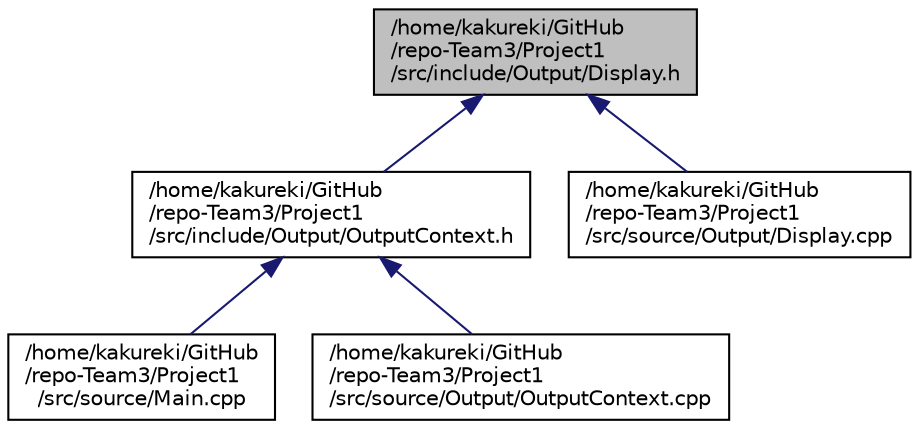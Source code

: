 digraph "/home/kakureki/GitHub/repo-Team3/Project1/src/include/Output/Display.h"
{
 // LATEX_PDF_SIZE
  edge [fontname="Helvetica",fontsize="10",labelfontname="Helvetica",labelfontsize="10"];
  node [fontname="Helvetica",fontsize="10",shape=record];
  Node1 [label="/home/kakureki/GitHub\l/repo-Team3/Project1\l/src/include/Output/Display.h",height=0.2,width=0.4,color="black", fillcolor="grey75", style="filled", fontcolor="black",tooltip="The class that handles displaying eletion results to the terminal."];
  Node1 -> Node2 [dir="back",color="midnightblue",fontsize="10",style="solid",fontname="Helvetica"];
  Node2 [label="/home/kakureki/GitHub\l/repo-Team3/Project1\l/src/include/Output/OutputContext.h",height=0.2,width=0.4,color="black", fillcolor="white", style="filled",URL="$OutputContext_8h.html",tooltip="The class that handles running all output formats."];
  Node2 -> Node3 [dir="back",color="midnightblue",fontsize="10",style="solid",fontname="Helvetica"];
  Node3 [label="/home/kakureki/GitHub\l/repo-Team3/Project1\l/src/source/Main.cpp",height=0.2,width=0.4,color="black", fillcolor="white", style="filled",URL="$Main_8cpp.html",tooltip="The entry point for the voting system."];
  Node2 -> Node4 [dir="back",color="midnightblue",fontsize="10",style="solid",fontname="Helvetica"];
  Node4 [label="/home/kakureki/GitHub\l/repo-Team3/Project1\l/src/source/Output/OutputContext.cpp",height=0.2,width=0.4,color="black", fillcolor="white", style="filled",URL="$OutputContext_8cpp.html",tooltip="The class that handles running all output formats."];
  Node1 -> Node5 [dir="back",color="midnightblue",fontsize="10",style="solid",fontname="Helvetica"];
  Node5 [label="/home/kakureki/GitHub\l/repo-Team3/Project1\l/src/source/Output/Display.cpp",height=0.2,width=0.4,color="black", fillcolor="white", style="filled",URL="$Display_8cpp.html",tooltip="The class that handles displaying eletion results to the terminal."];
}
